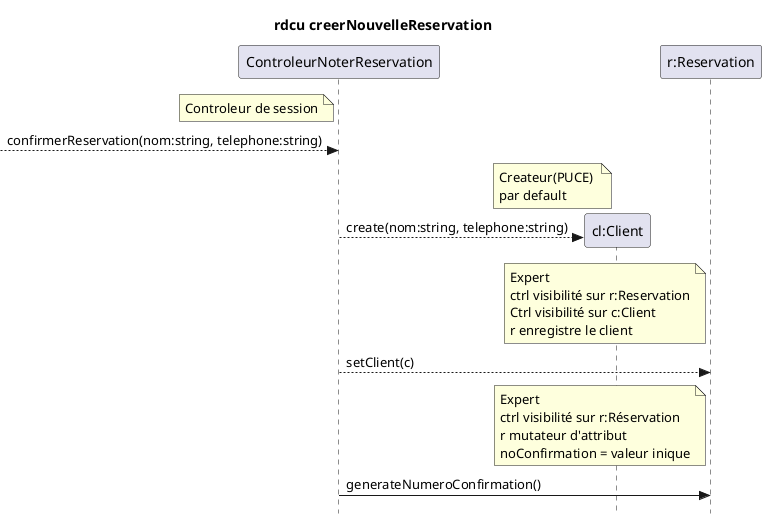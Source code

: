 @startuml
skinparam Style strictuml
participant ControleurNoterReservation as ctrl
participant "cl:Client" as cl
participant "r:Reservation" as r

title rdcu creerNouvelleReservation

note left of ctrl: Controleur de session
 --> ctrl : confirmerReservation(nom:string, telephone:string)

note left of cl: Createur(PUCE) \npar default
ctrl --> cl **: create(nom:string, telephone:string)

note left of r: Expert\nctrl visibilité sur r:Reservation\nCtrl visibilité sur c:Client\nr enregistre le client
ctrl --> r: setClient(c)

note left of r: Expert\nctrl visibilité sur r:Réservation\nr mutateur d'attribut\nnoConfirmation = valeur inique
ctrl->r: generateNumeroConfirmation()

@enduml

